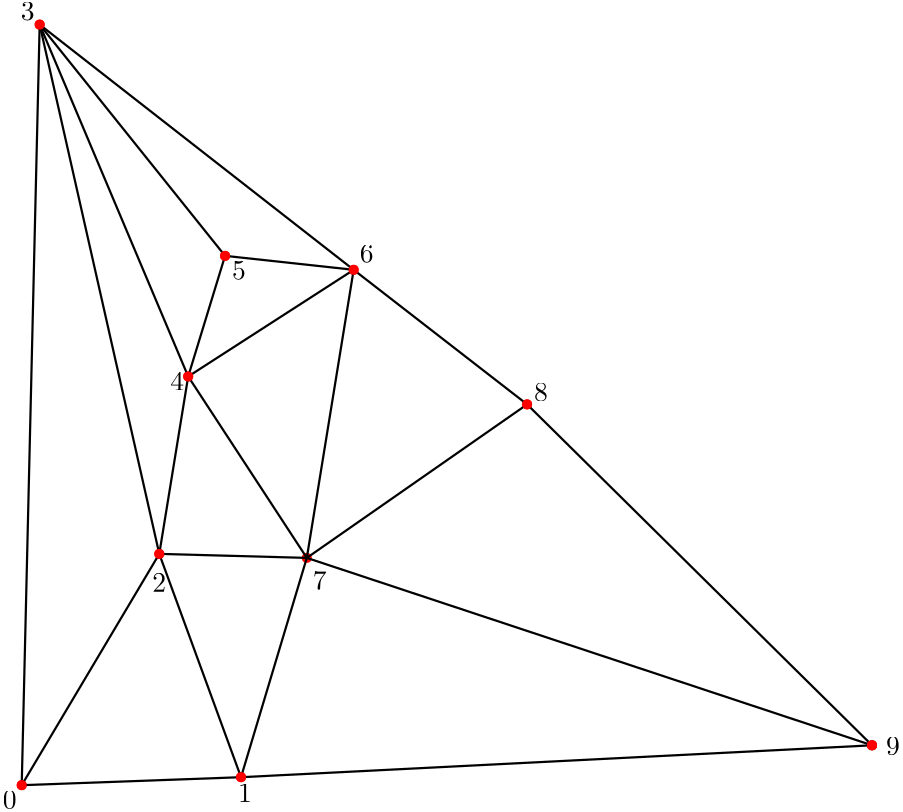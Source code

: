 <?xml version="1.0"?>
<!DOCTYPE ipe SYSTEM "ipe.dtd">
<ipe version="70218" creator="Ipe 7.2.23">
<info created="D:20211119185320" modified="D:20211119185320"/>
<ipestyle name="basic">
<symbol name="arrow/arc(spx)">
<path stroke="sym-stroke" fill="sym-stroke" pen="sym-pen">
0 0 m
-1 0.333 l
-1 -0.333 l
h
</path>
</symbol>
<symbol name="arrow/farc(spx)">
<path stroke="sym-stroke" fill="white" pen="sym-pen">
0 0 m
-1 0.333 l
-1 -0.333 l
h
</path>
</symbol>
<symbol name="arrow/ptarc(spx)">
<path stroke="sym-stroke" fill="sym-stroke" pen="sym-pen">
0 0 m
-1 0.333 l
-0.8 0 l
-1 -0.333 l
h
</path>
</symbol>
<symbol name="arrow/fptarc(spx)">
<path stroke="sym-stroke" fill="white" pen="sym-pen">
0 0 m
-1 0.333 l
-0.8 0 l
-1 -0.333 l
h
</path>
</symbol>
<symbol name="mark/circle(sx)" transformations="translations">
<path fill="sym-stroke">
0.6 0 0 0.6 0 0 e
0.4 0 0 0.4 0 0 e
</path>
</symbol>
<symbol name="mark/disk(sx)" transformations="translations">
<path fill="sym-stroke">
0.6 0 0 0.6 0 0 e
</path>
</symbol>
<symbol name="mark/fdisk(sfx)" transformations="translations">
<group>
<path fill="sym-fill">
0.5 0 0 0.5 0 0 e
</path>
<path fill="sym-stroke" fillrule="eofill">
0.6 0 0 0.6 0 0 e
0.4 0 0 0.4 0 0 e
</path>
</group>
</symbol>
<symbol name="mark/box(sx)" transformations="translations">
<path fill="sym-stroke" fillrule="eofill">
-0.6 -0.6 m
0.6 -0.6 l
0.6 0.6 l
-0.6 0.6 l
h
-0.4 -0.4 m
0.4 -0.4 l
0.4 0.4 l
-0.4 0.4 l
h
</path>
</symbol>
<symbol name="mark/square(sx)" transformations="translations">
<path fill="sym-stroke">
-0.6 -0.6 m
0.6 -0.6 l
0.6 0.6 l
-0.6 0.6 l
h
</path>
</symbol>
<symbol name="mark/fsquare(sfx)" transformations="translations">
<group>
<path fill="sym-fill">
-0.5 -0.5 m
0.5 -0.5 l
0.5 0.5 l
-0.5 0.5 l
h
</path>
<path fill="sym-stroke" fillrule="eofill">
-0.6 -0.6 m
0.6 -0.6 l
0.6 0.6 l
-0.6 0.6 l
h
-0.4 -0.4 m
0.4 -0.4 l
0.4 0.4 l
-0.4 0.4 l
h
</path>
</group>
</symbol>
<symbol name="mark/cross(sx)" transformations="translations">
<group>
<path fill="sym-stroke">
-0.43 -0.57 m
0.57 0.43 l
0.43 0.57 l
-0.57 -0.43 l
h
</path>
<path fill="sym-stroke">
-0.43 0.57 m
0.57 -0.43 l
0.43 -0.57 l
-0.57 0.43 l
h
</path>
</group>
</symbol>
<symbol name="arrow/fnormal(spx)">
<path stroke="sym-stroke" fill="white" pen="sym-pen">
0 0 m
-1 0.333 l
-1 -0.333 l
h
</path>
</symbol>
<symbol name="arrow/pointed(spx)">
<path stroke="sym-stroke" fill="sym-stroke" pen="sym-pen">
0 0 m
-1 0.333 l
-0.8 0 l
-1 -0.333 l
h
</path>
</symbol>
<symbol name="arrow/fpointed(spx)">
<path stroke="sym-stroke" fill="white" pen="sym-pen">
0 0 m
-1 0.333 l
-0.8 0 l
-1 -0.333 l
h
</path>
</symbol>
<symbol name="arrow/linear(spx)">
<path stroke="sym-stroke" pen="sym-pen">
-1 0.333 m
0 0 l
-1 -0.333 l
</path>
</symbol>
<symbol name="arrow/fdouble(spx)">
<path stroke="sym-stroke" fill="white" pen="sym-pen">
0 0 m
-1 0.333 l
-1 -0.333 l
h
-1 0 m
-2 0.333 l
-2 -0.333 l
h
</path>
</symbol>
<symbol name="arrow/double(spx)">
<path stroke="sym-stroke" fill="sym-stroke" pen="sym-pen">
0 0 m
-1 0.333 l
-1 -0.333 l
h
-1 0 m
-2 0.333 l
-2 -0.333 l
h
</path>
</symbol>
<symbol name="arrow/mid-normal(spx)">
<path stroke="sym-stroke" fill="sym-stroke" pen="sym-pen">
0.5 0 m
-0.5 0.333 l
-0.5 -0.333 l
h
</path>
</symbol>
<symbol name="arrow/mid-fnormal(spx)">
<path stroke="sym-stroke" fill="white" pen="sym-pen">
0.5 0 m
-0.5 0.333 l
-0.5 -0.333 l
h
</path>
</symbol>
<symbol name="arrow/mid-pointed(spx)">
<path stroke="sym-stroke" fill="sym-stroke" pen="sym-pen">
0.5 0 m
-0.5 0.333 l
-0.3 0 l
-0.5 -0.333 l
h
</path>
</symbol>
<symbol name="arrow/mid-fpointed(spx)">
<path stroke="sym-stroke" fill="white" pen="sym-pen">
0.5 0 m
-0.5 0.333 l
-0.3 0 l
-0.5 -0.333 l
h
</path>
</symbol>
<symbol name="arrow/mid-double(spx)">
<path stroke="sym-stroke" fill="sym-stroke" pen="sym-pen">
1 0 m
0 0.333 l
0 -0.333 l
h
0 0 m
-1 0.333 l
-1 -0.333 l
h
</path>
</symbol>
<symbol name="arrow/mid-fdouble(spx)">
<path stroke="sym-stroke" fill="white" pen="sym-pen">
1 0 m
0 0.333 l
0 -0.333 l
h
0 0 m
-1 0.333 l
-1 -0.333 l
h
</path>
</symbol>
<anglesize name="22.5 deg" value="22.5"/>
<anglesize name="30 deg" value="30"/>
<anglesize name="45 deg" value="45"/>
<anglesize name="60 deg" value="60"/>
<anglesize name="90 deg" value="90"/>
<arrowsize name="large" value="10"/>
<arrowsize name="small" value="5"/>
<arrowsize name="tiny" value="3"/>
<color name="blue" value="0 0 1"/>
<color name="brown" value="0.647 0.165 0.165"/>
<color name="darkblue" value="0 0 0.545"/>
<color name="darkcyan" value="0 0.545 0.545"/>
<color name="darkgray" value="0.663"/>
<color name="darkgreen" value="0 0.392 0"/>
<color name="darkmagenta" value="0.545 0 0.545"/>
<color name="darkorange" value="1 0.549 0"/>
<color name="darkred" value="0.545 0 0"/>
<color name="gold" value="1 0.843 0"/>
<color name="gray" value="0.745"/>
<color name="green" value="0 1 0"/>
<color name="lightblue" value="0.678 0.847 0.902"/>
<color name="lightcyan" value="0.878 1 1"/>
<color name="lightgray" value="0.827"/>
<color name="lightgreen" value="0.565 0.933 0.565"/>
<color name="lightyellow" value="1 1 0.878"/>
<color name="navy" value="0 0 0.502"/>
<color name="orange" value="1 0.647 0"/>
<color name="pink" value="1 0.753 0.796"/>
<color name="purple" value="0.627 0.125 0.941"/>
<color name="red" value="1 0 0"/>
<color name="seagreen" value="0.18 0.545 0.341"/>
<color name="turquoise" value="0.251 0.878 0.816"/>
<color name="violet" value="0.933 0.51 0.933"/>
<color name="yellow" value="1 1 0"/>
<dashstyle name="dash dot dotted" value="[4 2 1 2 1 2] 0"/>
<dashstyle name="dash dotted" value="[4 2 1 2] 0"/>
<dashstyle name="dashed" value="[4] 0"/>
<dashstyle name="dotted" value="[1 3] 0"/>
<gridsize name="10 pts (~3.5 mm)" value="10"/>
<gridsize name="14 pts (~5 mm)" value="14"/>
<gridsize name="16 pts (~6 mm)" value="16"/>
<gridsize name="20 pts (~7 mm)" value="20"/>
<gridsize name="28 pts (~10 mm)" value="28"/>
<gridsize name="32 pts (~12 mm)" value="32"/>
<gridsize name="4 pts" value="4"/>
<gridsize name="56 pts (~20 mm)" value="56"/>
<gridsize name="8 pts (~3 mm)" value="8"/>
<opacity name="10%" value="0.1"/>
<opacity name="30%" value="0.3"/>
<opacity name="50%" value="0.5"/>
<opacity name="75%" value="0.75"/>
<pen name="fat" value="1.2"/>
<pen name="heavier" value="0.8"/>
<pen name="ultrafat" value="2"/>
<symbolsize name="large" value="5"/>
<symbolsize name="small" value="2"/>
<symbolsize name="tiny" value="1.1"/>
<textsize name="Huge" value="\Huge"/>
<textsize name="LARGE" value="\LARGE"/>
<textsize name="Large" value="\Large"/>
<textsize name="footnote" value="\footnotesize"/>
<textsize name="huge" value="\huge"/>
<textsize name="large" value="\large"/>
<textsize name="small" value="\small"/>
<textsize name="tiny" value="\tiny"/>
<textstyle name="center" begin="\begin{center}" end="\end{center}"/>
<textstyle name="item" begin="\begin{itemize}\item{}" end="\end{itemize}"/>
<textstyle name="itemize" begin="\begin{itemize}" end="\end{itemize}"/>
<tiling name="falling" angle="-60" step="4" width="1"/>
<tiling name="rising" angle="30" step="4" width="1"/>
</ipestyle>
<page>
<layer name="alpha"/>
<view layers="alpha" active="alpha"/>
<use layer="alpha" name="mark/disk(sx)" pos="152.019 791.298" size="normal" stroke="red"/>
<use name="mark/disk(sx)" pos="145.559 517.493" size="normal" stroke="red"/>
<use name="mark/disk(sx)" pos="224.507 520.363" size="normal" stroke="red"/>
<use name="mark/disk(sx)" pos="248.191 599.311" size="normal" stroke="red"/>
<use name="mark/disk(sx)" pos="195.081 600.747" size="normal" stroke="red"/>
<use name="mark/disk(sx)" pos="205.488 664.623" size="normal" stroke="red"/>
<use name="mark/disk(sx)" pos="218.765 708.044" size="normal" stroke="red"/>
<use name="mark/disk(sx)" pos="265.058 703.02" size="normal" stroke="red"/>
<use name="mark/disk(sx)" pos="327.498 654.575" size="normal" stroke="red"/>
<use name="mark/disk(sx)" pos="451.662 531.847" size="normal" stroke="black"/>
<path stroke="black" pen="heavier">
152.019 791.298 m
145.559 517.493 l
145.559 517.493 l
</path>
<path stroke="black" pen="heavier">
145.559 517.493 m
224.507 520.363 l
</path>
<path stroke="black" pen="heavier">
224.507 520.363 m
195.081 600.747 l
</path>
<path stroke="black" pen="heavier">
224.507 520.363 m
248.191 599.311 l
</path>
<path stroke="black" pen="heavier">
248.191 599.311 m
195.081 600.747 l
</path>
<path stroke="black" pen="heavier">
195.081 600.747 m
205.488 664.623 l
</path>
<path stroke="black" pen="heavier">
205.488 664.623 m
248.191 599.311 l
</path>
<path stroke="black" pen="heavier">
205.488 664.623 m
218.765 708.044 l
</path>
<path stroke="black" pen="heavier">
218.765 708.044 m
265.058 703.02 l
</path>
<path stroke="black" pen="heavier">
265.058 703.02 m
205.488 664.623 l
</path>
<path stroke="black" pen="heavier">
248.191 599.311 m
265.058 703.02 l
</path>
<path stroke="black" pen="heavier">
265.058 703.02 m
327.498 654.575 l
</path>
<path stroke="black" pen="heavier">
327.498 654.575 m
248.191 599.311 l
</path>
<path stroke="black" pen="heavier">
224.507 520.363 m
451.662 531.847 l
</path>
<path stroke="black" pen="heavier">
451.662 531.847 m
248.191 599.311 l
</path>
<path stroke="black" pen="heavier">
451.662 531.847 m
327.498 654.575 l
</path>
<path stroke="black" pen="heavier">
218.765 708.044 m
152.019 791.298 l
</path>
<path stroke="black" pen="heavier">
265.058 703.02 m
152.019 791.298 l
</path>
<path stroke="black" pen="heavier">
205.488 664.623 m
152.019 791.298 l
</path>
<path stroke="black" pen="heavier">
195.081 600.747 m
152.019 791.298 l
</path>
<path stroke="black" pen="heavier">
195.081 600.747 m
145.559 517.493 l
</path>
<use name="mark/disk(sx)" pos="451.662 531.847" size="normal" stroke="red"/>
<use name="mark/disk(sx)" pos="152.019 791.298" size="normal" stroke="red"/>
<use name="mark/disk(sx)" pos="145.559 517.493" size="normal" stroke="red"/>
<use name="mark/disk(sx)" pos="224.507 520.363" size="normal" stroke="red"/>
<use name="mark/disk(sx)" pos="205.488 664.623" size="normal" stroke="red"/>
<use name="mark/disk(sx)" pos="195.081 600.747" size="normal" stroke="red"/>
<use name="mark/disk(sx)" pos="218.765 708.044" size="normal" stroke="red"/>
<use name="mark/disk(sx)" pos="265.058 703.02" size="normal" stroke="red"/>
<use name="mark/disk(sx)" pos="327.498 654.575" size="normal" stroke="red"/>
<use name="mark/disk(sx)" pos="451.662 531.847" size="normal" stroke="red"/>
<text matrix="1 0 0 1 -6.10052 -9.3302" transformations="translations" pos="144.842 518.21" stroke="black" type="label" width="4.981" height="6.42" depth="0" valign="baseline" style="math">0</text>
<text matrix="1 0 0 1 -1.07656 -1.07656" transformations="translations" pos="224.507 512.469" stroke="black" type="label" width="4.981" height="6.42" depth="0" valign="baseline" style="math">1</text>
<text matrix="1 0 0 1 -2.51198 -1.79427" transformations="translations" pos="195.081 588.904" stroke="black" type="label" width="4.981" height="6.42" depth="0" valign="baseline" style="math">2</text>
<text matrix="1 0 0 1 -1.07656 1.43542" transformations="translations" pos="146.277 791.298" stroke="black" type="label" width="4.981" height="6.42" depth="0" valign="baseline" style="math">3</text>
<text matrix="1 0 0 1 -8.61249 4.30625" transformations="translations" pos="207.641 655.292" stroke="black" type="label" width="4.981" height="6.42" depth="0" valign="baseline" style="math">4</text>
<text matrix="1 0 0 1 -2.87083 -3.22968" transformations="translations" pos="224.148 702.661" stroke="black" type="label" width="4.981" height="6.42" depth="0" valign="baseline" style="math">5</text>
<text matrix="1 0 0 1 2.15312 3.22968" transformations="translations" pos="265.058 702.302" stroke="black" type="label" width="4.981" height="6.42" depth="0" valign="baseline" style="math">6</text>
<text matrix="1 0 0 1 0.717708 -4.6651" transformations="translations" pos="249.627 592.493" stroke="black" type="label" width="4.981" height="6.42" depth="0" valign="baseline" style="math">7</text>
<text matrix="1 0 0 1 0 1.79427" transformations="translations" pos="330.01 653.857" stroke="black" type="label" width="4.981" height="6.42" depth="0" valign="baseline" style="math">8</text>
<text matrix="1 0 0 1 2.51198 -5.02395" transformations="translations" pos="454.174 533.282" stroke="black" type="label" width="4.981" height="6.42" depth="0" valign="baseline" style="math">9</text>
</page>
<page>
<layer name="alpha"/>
<view layers="alpha" active="alpha"/>
<use layer="alpha" name="mark/disk(sx)" pos="152.019 791.298" size="normal" stroke="red"/>
<use name="mark/disk(sx)" pos="145.559 517.493" size="normal" stroke="red"/>
<use name="mark/disk(sx)" pos="224.507 520.363" size="normal" stroke="red"/>
<use name="mark/disk(sx)" pos="248.191 599.311" size="normal" stroke="red"/>
<use name="mark/disk(sx)" pos="195.081 600.747" size="normal" stroke="red"/>
<use name="mark/disk(sx)" pos="205.488 664.623" size="normal" stroke="red"/>
<use name="mark/disk(sx)" pos="218.765 708.044" size="normal" stroke="red"/>
<use name="mark/disk(sx)" pos="265.058 703.02" size="normal" stroke="red"/>
<use name="mark/disk(sx)" pos="327.498 654.575" size="normal" stroke="red"/>
<use name="mark/disk(sx)" pos="451.662 531.847" size="normal" stroke="black"/>
<path stroke="blue" pen="heavier">
152.019 791.298 m
145.559 517.493 l
145.559 517.493 l
</path>
<path stroke="blue" pen="heavier">
145.559 517.493 m
224.507 520.363 l
</path>
<path stroke="black" pen="heavier">
224.507 520.363 m
195.081 600.747 l
</path>
<path stroke="black" pen="heavier">
224.507 520.363 m
248.191 599.311 l
</path>
<path stroke="black" pen="heavier">
248.191 599.311 m
195.081 600.747 l
</path>
<path stroke="black" pen="heavier">
195.081 600.747 m
205.488 664.623 l
</path>
<path stroke="black" pen="heavier">
205.488 664.623 m
248.191 599.311 l
</path>
<path stroke="black" pen="heavier">
205.488 664.623 m
218.765 708.044 l
</path>
<path stroke="black" pen="heavier">
218.765 708.044 m
265.058 703.02 l
</path>
<path stroke="black" pen="heavier">
265.058 703.02 m
205.488 664.623 l
</path>
<path stroke="blue" pen="heavier">
248.191 599.311 m
265.058 703.02 l
</path>
<path stroke="blue" pen="heavier">
265.058 703.02 m
327.498 654.575 l
</path>
<path stroke="black" pen="heavier">
327.498 654.575 m
248.191 599.311 l
</path>
<path matrix="1 0 0 1 0 0.358854" stroke="black" pen="heavier">
224.507 520.363 m
451.662 531.847 l
</path>
<path stroke="black" pen="heavier">
451.662 531.847 m
248.191 599.311 l
</path>
<path stroke="blue" pen="heavier">
451.662 531.847 m
327.498 654.575 l
</path>
<path stroke="blue" pen="heavier">
218.765 708.044 m
152.019 791.298 l
</path>
<path stroke="blue" pen="heavier">
265.058 703.02 m
152.019 791.298 l
</path>
<path stroke="blue" pen="heavier">
205.488 664.623 m
152.019 791.298 l
</path>
<path stroke="black" pen="heavier">
195.081 600.747 m
152.019 791.298 l
</path>
<path matrix="1 0 0 1 0.358854 0" stroke="blue" pen="heavier">
195.081 600.747 m
145.559 517.493 l
</path>
<use name="mark/disk(sx)" pos="451.662 531.847" size="normal" stroke="red"/>
<use name="mark/disk(sx)" pos="152.019 791.298" size="normal" stroke="red"/>
<use name="mark/disk(sx)" pos="145.559 517.493" size="normal" stroke="red"/>
<use name="mark/disk(sx)" pos="224.507 520.363" size="normal" stroke="red"/>
<use name="mark/disk(sx)" pos="205.488 664.623" size="normal" stroke="red"/>
<use name="mark/disk(sx)" pos="195.081 600.747" size="normal" stroke="red"/>
<use name="mark/disk(sx)" pos="218.765 708.044" size="normal" stroke="red"/>
<use name="mark/disk(sx)" pos="265.058 703.02" size="normal" stroke="red"/>
<use name="mark/disk(sx)" pos="327.498 654.575" size="normal" stroke="red"/>
<use name="mark/disk(sx)" pos="451.662 531.847" size="normal" stroke="red"/>
<text matrix="1 0 0 1 -6.10052 -9.3302" transformations="translations" pos="144.842 518.21" stroke="black" type="label" width="4.981" height="6.42" depth="0" valign="baseline" style="math">0</text>
<text matrix="1 0 0 1 -1.07656 -1.07656" transformations="translations" pos="224.507 512.469" stroke="black" type="label" width="4.981" height="6.42" depth="0" valign="baseline" style="math">1</text>
<text matrix="1 0 0 1 -2.51198 -1.79427" transformations="translations" pos="195.081 588.904" stroke="black" type="label" width="4.981" height="6.42" depth="0" valign="baseline" style="math">2</text>
<text matrix="1 0 0 1 -1.07656 1.43542" transformations="translations" pos="146.277 791.298" stroke="black" type="label" width="4.981" height="6.42" depth="0" valign="baseline" style="math">3</text>
<text matrix="1 0 0 1 -8.61249 4.30625" transformations="translations" pos="207.641 655.292" stroke="black" type="label" width="4.981" height="6.42" depth="0" valign="baseline" style="math">4</text>
<text matrix="1 0 0 1 -2.87083 -3.22968" transformations="translations" pos="224.148 702.661" stroke="black" type="label" width="4.981" height="6.42" depth="0" valign="baseline" style="math">5</text>
<text matrix="1 0 0 1 2.15312 3.22968" transformations="translations" pos="265.058 702.302" stroke="black" type="label" width="4.981" height="6.42" depth="0" valign="baseline" style="math">6</text>
<text matrix="1 0 0 1 0.717708 -4.6651" transformations="translations" pos="249.627 592.493" stroke="black" type="label" width="4.981" height="6.42" depth="0" valign="baseline" style="math">7</text>
<text matrix="1 0 0 1 0 1.79427" transformations="translations" pos="330.01 653.857" stroke="black" type="label" width="4.981" height="6.42" depth="0" valign="baseline" style="math">8</text>
<text matrix="1 0 0 1 2.51198 -5.02395" transformations="translations" pos="454.174 533.282" stroke="black" type="label" width="4.981" height="6.42" depth="0" valign="baseline" style="math">9</text>
</page>
<page>
<layer name="alpha"/>
<view layers="alpha" active="alpha"/>
<use layer="alpha" name="mark/disk(sx)" pos="152.019 791.298" size="normal" stroke="red"/>
<use name="mark/disk(sx)" pos="145.559 517.493" size="normal" stroke="red"/>
<use name="mark/disk(sx)" pos="224.507 520.363" size="normal" stroke="red"/>
<use name="mark/disk(sx)" pos="248.191 599.311" size="normal" stroke="red"/>
<use name="mark/disk(sx)" pos="195.081 600.747" size="normal" stroke="red"/>
<use name="mark/disk(sx)" pos="205.488 664.623" size="normal" stroke="red"/>
<use name="mark/disk(sx)" pos="218.765 708.044" size="normal" stroke="red"/>
<use name="mark/disk(sx)" pos="265.058 703.02" size="normal" stroke="red"/>
<use name="mark/disk(sx)" pos="327.498 654.575" size="normal" stroke="red"/>
<use name="mark/disk(sx)" pos="451.662 531.847" size="normal" stroke="black"/>
<path stroke="blue" pen="heavier">
152.019 791.298 m
145.559 517.493 l
145.559 517.493 l
</path>
<path stroke="blue" pen="heavier">
145.559 517.493 m
224.507 520.363 l
</path>
<path stroke="black" pen="heavier">
224.507 520.363 m
195.081 600.747 l
</path>
<path stroke="black" pen="heavier">
224.507 520.363 m
248.191 599.311 l
</path>
<path stroke="black" pen="heavier">
248.191 599.311 m
195.081 600.747 l
</path>
<path stroke="black" pen="heavier">
195.081 600.747 m
205.488 664.623 l
</path>
<path stroke="black" pen="heavier">
205.488 664.623 m
248.191 599.311 l
</path>
<path stroke="black" pen="heavier">
205.488 664.623 m
218.765 708.044 l
</path>
<path stroke="black" pen="heavier">
218.765 708.044 m
265.058 703.02 l
</path>
<path stroke="black" pen="heavier">
265.058 703.02 m
205.488 664.623 l
</path>
<path stroke="blue" pen="heavier">
248.191 599.311 m
265.058 703.02 l
</path>
<path stroke="blue" pen="heavier">
265.058 703.02 m
327.498 654.575 l
</path>
<path stroke="black" pen="heavier">
327.498 654.575 m
248.191 599.311 l
</path>
<path matrix="1 0 0 1 0 0.358854" stroke="black" pen="heavier">
224.507 520.363 m
451.662 531.847 l
</path>
<path stroke="black" pen="heavier">
451.662 531.847 m
248.191 599.311 l
</path>
<path stroke="blue" pen="heavier">
451.662 531.847 m
327.498 654.575 l
</path>
<path stroke="blue" pen="heavier">
218.765 708.044 m
152.019 791.298 l
</path>
<path stroke="blue" pen="heavier">
265.058 703.02 m
152.019 791.298 l
</path>
<path stroke="blue" pen="heavier">
205.488 664.623 m
152.019 791.298 l
</path>
<path stroke="black" pen="heavier">
195.081 600.747 m
152.019 791.298 l
</path>
<path matrix="1 0 0 1 0.358854 0" stroke="blue" pen="heavier">
195.081 600.747 m
145.559 517.493 l
</path>
<use name="mark/disk(sx)" pos="451.662 531.847" size="normal" stroke="red"/>
<use name="mark/disk(sx)" pos="152.019 791.298" size="normal" stroke="red"/>
<use name="mark/disk(sx)" pos="145.559 517.493" size="normal" stroke="red"/>
<use name="mark/disk(sx)" pos="224.507 520.363" size="normal" stroke="red"/>
<use name="mark/disk(sx)" pos="205.488 664.623" size="normal" stroke="red"/>
<use name="mark/disk(sx)" pos="195.081 600.747" size="normal" stroke="red"/>
<use name="mark/disk(sx)" pos="218.765 708.044" size="normal" stroke="red"/>
<use name="mark/disk(sx)" pos="265.058 703.02" size="normal" stroke="red"/>
<use name="mark/disk(sx)" pos="327.498 654.575" size="normal" stroke="red"/>
<use name="mark/disk(sx)" pos="451.662 531.847" size="normal" stroke="red"/>
<text matrix="1 0 0 1 -6.10052 -9.3302" transformations="translations" pos="144.842 518.21" stroke="black" type="label" width="4.981" height="6.42" depth="0" valign="baseline" style="math">0</text>
<text matrix="1 0 0 1 -1.07656 -1.07656" transformations="translations" pos="224.507 512.469" stroke="black" type="label" width="4.981" height="6.42" depth="0" valign="baseline" style="math">1</text>
<text matrix="1 0 0 1 -2.51198 -1.79427" transformations="translations" pos="195.081 588.904" stroke="black" type="label" width="4.981" height="6.42" depth="0" valign="baseline" style="math">2</text>
<text matrix="1 0 0 1 -1.07656 1.43542" transformations="translations" pos="146.277 791.298" stroke="black" type="label" width="4.981" height="6.42" depth="0" valign="baseline" style="math">3</text>
<text matrix="1 0 0 1 -8.61249 4.30625" transformations="translations" pos="207.641 655.292" stroke="black" type="label" width="4.981" height="6.42" depth="0" valign="baseline" style="math">4</text>
<text matrix="1 0 0 1 -2.87083 -3.22968" transformations="translations" pos="224.148 702.661" stroke="black" type="label" width="4.981" height="6.42" depth="0" valign="baseline" style="math">5</text>
<text matrix="1 0 0 1 2.15312 3.22968" transformations="translations" pos="265.058 702.302" stroke="black" type="label" width="4.981" height="6.42" depth="0" valign="baseline" style="math">6</text>
<text matrix="1 0 0 1 0.717708 -4.6651" transformations="translations" pos="249.627 592.493" stroke="black" type="label" width="4.981" height="6.42" depth="0" valign="baseline" style="math">7</text>
<text matrix="1 0 0 1 0 1.79427" transformations="translations" pos="330.01 653.857" stroke="black" type="label" width="4.981" height="6.42" depth="0" valign="baseline" style="math">8</text>
<text matrix="1 0 0 1 2.51198 -5.02395" transformations="translations" pos="454.174 533.282" stroke="black" type="label" width="4.981" height="6.42" depth="0" valign="baseline" style="math">9</text>
<text transformations="translations" pos="183.239 507.803" stroke="red" type="label" width="17.711" height="6.42" depth="0" valign="baseline" style="math">0 \rightarrow</text>
<text matrix="1 0 0 1 -19.3781 -3.94739" transformations="translations" pos="326.78 518.569" stroke="red" type="label" width="17.711" height="6.42" depth="0" valign="baseline" style="math">1\rightarrow</text>
<text matrix="1 0 0 1 -0.717708 -7.17708" transformations="translations" pos="303.455 535.435" stroke="red" type="label" width="22.693" height="6.42" depth="0" valign="baseline" style="math">37\leftarrow</text>
<text transformations="translations" pos="241.373 551.225" stroke="red" type="label" width="4.981" height="6.42" depth="0" valign="baseline" style="math">2</text>
<text matrix="1 0 0 1 -1.79427 0" transformations="translations" pos="230.966 571.321" stroke="red" type="label" width="9.963" height="6.42" depth="0" valign="baseline" style="math">29</text>
<text transformations="translations" pos="210.153 567.014" stroke="red" type="label" width="4.981" height="6.42" depth="0" valign="baseline" style="math">3</text>
<text matrix="1 0 0 1 1.07656 -0.717708" transformations="translations" pos="186.827 523.952" stroke="red" type="label" width="4.981" height="6.42" depth="0" valign="baseline" style="math">4</text>
<text matrix="1 0 0 1 1.79427 -2.15312" transformations="translations" pos="170.32 550.507" stroke="red" type="label" width="4.981" height="6.42" depth="0" valign="baseline" style="math">5</text>
<text matrix="1 0 0 1 0.717708 -4.30625" transformations="translations" pos="203.694 554.813" stroke="red" type="label" width="4.981" height="6.42" depth="0" valign="baseline" style="math">6</text>
</page>
<page>
<layer name="alpha"/>
<view layers="alpha" active="alpha"/>
<use layer="alpha" name="mark/disk(sx)" pos="152.019 791.298" size="normal" stroke="red"/>
<use name="mark/disk(sx)" pos="145.559 517.493" size="normal" stroke="red"/>
<use name="mark/disk(sx)" pos="224.507 520.363" size="normal" stroke="red"/>
<use name="mark/disk(sx)" pos="248.191 599.311" size="normal" stroke="red"/>
<use name="mark/disk(sx)" pos="195.081 600.747" size="normal" stroke="red"/>
<use name="mark/disk(sx)" pos="205.488 664.623" size="normal" stroke="red"/>
<use name="mark/disk(sx)" pos="218.765 708.044" size="normal" stroke="red"/>
<use name="mark/disk(sx)" pos="265.058 703.02" size="normal" stroke="red"/>
<use name="mark/disk(sx)" pos="327.498 654.575" size="normal" stroke="red"/>
<use name="mark/disk(sx)" pos="451.662 531.847" size="normal" stroke="black"/>
<path stroke="blue" pen="heavier">
152.019 791.298 m
145.559 517.493 l
145.559 517.493 l
</path>
<path stroke="blue" pen="heavier">
145.559 517.493 m
224.507 520.363 l
</path>
<path stroke="black" pen="heavier">
224.507 520.363 m
195.081 600.747 l
</path>
<path stroke="black" pen="heavier">
224.507 520.363 m
248.191 599.311 l
</path>
<path stroke="black" pen="heavier">
248.191 599.311 m
195.081 600.747 l
</path>
<path stroke="black" pen="heavier">
195.081 600.747 m
205.488 664.623 l
</path>
<path stroke="black" pen="heavier">
205.488 664.623 m
248.191 599.311 l
</path>
<path stroke="black" pen="heavier">
205.488 664.623 m
218.765 708.044 l
</path>
<path stroke="black" pen="heavier">
218.765 708.044 m
265.058 703.02 l
</path>
<path stroke="black" pen="heavier">
265.058 703.02 m
205.488 664.623 l
</path>
<path stroke="blue" pen="heavier">
248.191 599.311 m
265.058 703.02 l
</path>
<path stroke="blue" pen="heavier">
265.058 703.02 m
327.498 654.575 l
</path>
<path stroke="black" pen="heavier">
327.498 654.575 m
248.191 599.311 l
</path>
<path stroke="black" pen="heavier">
224.507 520.363 m
451.662 531.847 l
</path>
<path stroke="black" pen="heavier">
451.662 531.847 m
248.191 599.311 l
</path>
<path stroke="blue" pen="heavier">
451.662 531.847 m
327.498 654.575 l
</path>
<path stroke="blue" pen="heavier">
218.765 708.044 m
152.019 791.298 l
</path>
<path stroke="blue" pen="heavier">
265.058 703.02 m
152.019 791.298 l
</path>
<path stroke="blue" pen="heavier">
205.488 664.623 m
152.019 791.298 l
</path>
<path stroke="black" pen="heavier">
195.081 600.747 m
152.019 791.298 l
</path>
<path stroke="blue" pen="heavier">
195.081 600.747 m
145.559 517.493 l
</path>
<use name="mark/disk(sx)" pos="451.662 531.847" size="normal" stroke="red"/>
</page>
</ipe>
